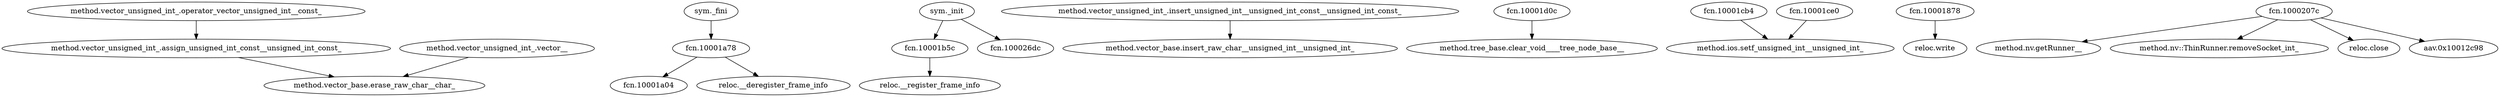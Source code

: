 digraph code {
  "0x1000261c" [label="method.vector_unsigned_int_.operator_vector_unsigned_int__const_"];
  "0x1000261c" -> "0x100025d0";
  "0x100025d0" [label="method.vector_unsigned_int_.assign_unsigned_int_const__unsigned_int_const_"];
  "0x100025d0" [label="method.vector_unsigned_int_.assign_unsigned_int_const__unsigned_int_const_"];
  "0x100025d0" -> "0x10012dd0";
  "0x10012dd0" [label="method.vector_base.erase_raw_char__char_"];
  "0x10002744" [label="sym._fini"];
  "0x10002744" -> "0x10001a78";
  "0x10001a78" [label="fcn.10001a78"];
  "0x10001a78" [label="fcn.10001a78"];
  "0x10001a78" -> "0x10001a04";
  "0x10001a04" [label="fcn.10001a04"];
  "0x10001a78" -> "0x10012d90";
  "0x10012d90" [label="reloc.__deregister_frame_info"];
  "0x10001854" [label="sym._init"];
  "0x10001854" -> "0x10001b5c";
  "0x10001b5c" [label="fcn.10001b5c"];
  "0x10001854" -> "0x100026dc";
  "0x100026dc" [label="fcn.100026dc"];
  "0x10001b5c" [label="fcn.10001b5c"];
  "0x10001b5c" -> "0x10012cc8";
  "0x10012cc8" [label="reloc.__register_frame_info"];
  "0x1000264c" [label="method.vector_unsigned_int_.vector__"];
  "0x1000264c" -> "0x10012dd0";
  "0x10012dd0" [label="method.vector_base.erase_raw_char__char_"];
  "0x10002568" [label="method.vector_unsigned_int_.insert_unsigned_int__unsigned_int_const__unsigned_int_const_"];
  "0x10002568" -> "0x10012cd8";
  "0x10012cd8" [label="method.vector_base.insert_raw_char__unsigned_int__unsigned_int_"];
  "0x10001d0c" [label="fcn.10001d0c"];
  "0x10001d0c" -> "0x10012de0";
  "0x10012de0" [label="method.tree_base.clear_void____tree_node_base__"];
  "0x10001cb4" [label="fcn.10001cb4"];
  "0x10001cb4" -> "0x10012e10";
  "0x10012e10" [label="method.ios.setf_unsigned_int__unsigned_int_"];
  "0x10001ce0" [label="fcn.10001ce0"];
  "0x10001ce0" -> "0x10012e10";
  "0x10012e10" [label="method.ios.setf_unsigned_int__unsigned_int_"];
  "0x10001878" [label="fcn.10001878"];
  "0x10001878" -> "0x10012c50";
  "0x10012c50" [label="reloc.write"];
  "0x1000207c" [label="fcn.1000207c"];
  "0x1000207c" -> "0x10012e38";
  "0x10012e38" [label="method.nv.getRunner__"];
  "0x1000207c" -> "0x10012d80";
  "0x10012d80" [label="method.nv::ThinRunner.removeSocket_int_"];
  "0x1000207c" -> "0x10012d58";
  "0x10012d58" [label="reloc.close"];
  "0x1000207c" -> "0x10012c98";
  "0x10012c98" [label="aav.0x10012c98"];
}